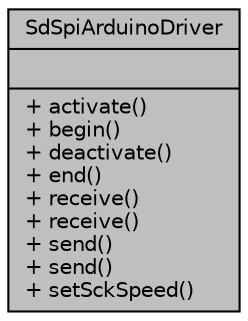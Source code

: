 digraph "SdSpiArduinoDriver"
{
 // INTERACTIVE_SVG=YES
 // LATEX_PDF_SIZE
  edge [fontname="Helvetica",fontsize="10",labelfontname="Helvetica",labelfontsize="10"];
  node [fontname="Helvetica",fontsize="10",shape=record];
  Node1 [label="{SdSpiArduinoDriver\n||+ activate()\l+ begin()\l+ deactivate()\l+ end()\l+ receive()\l+ receive()\l+ send()\l+ send()\l+ setSckSpeed()\l}",height=0.2,width=0.4,color="black", fillcolor="grey75", style="filled", fontcolor="black",tooltip="Optimized SPI class for access to SD and SDHC flash memory cards."];
}
